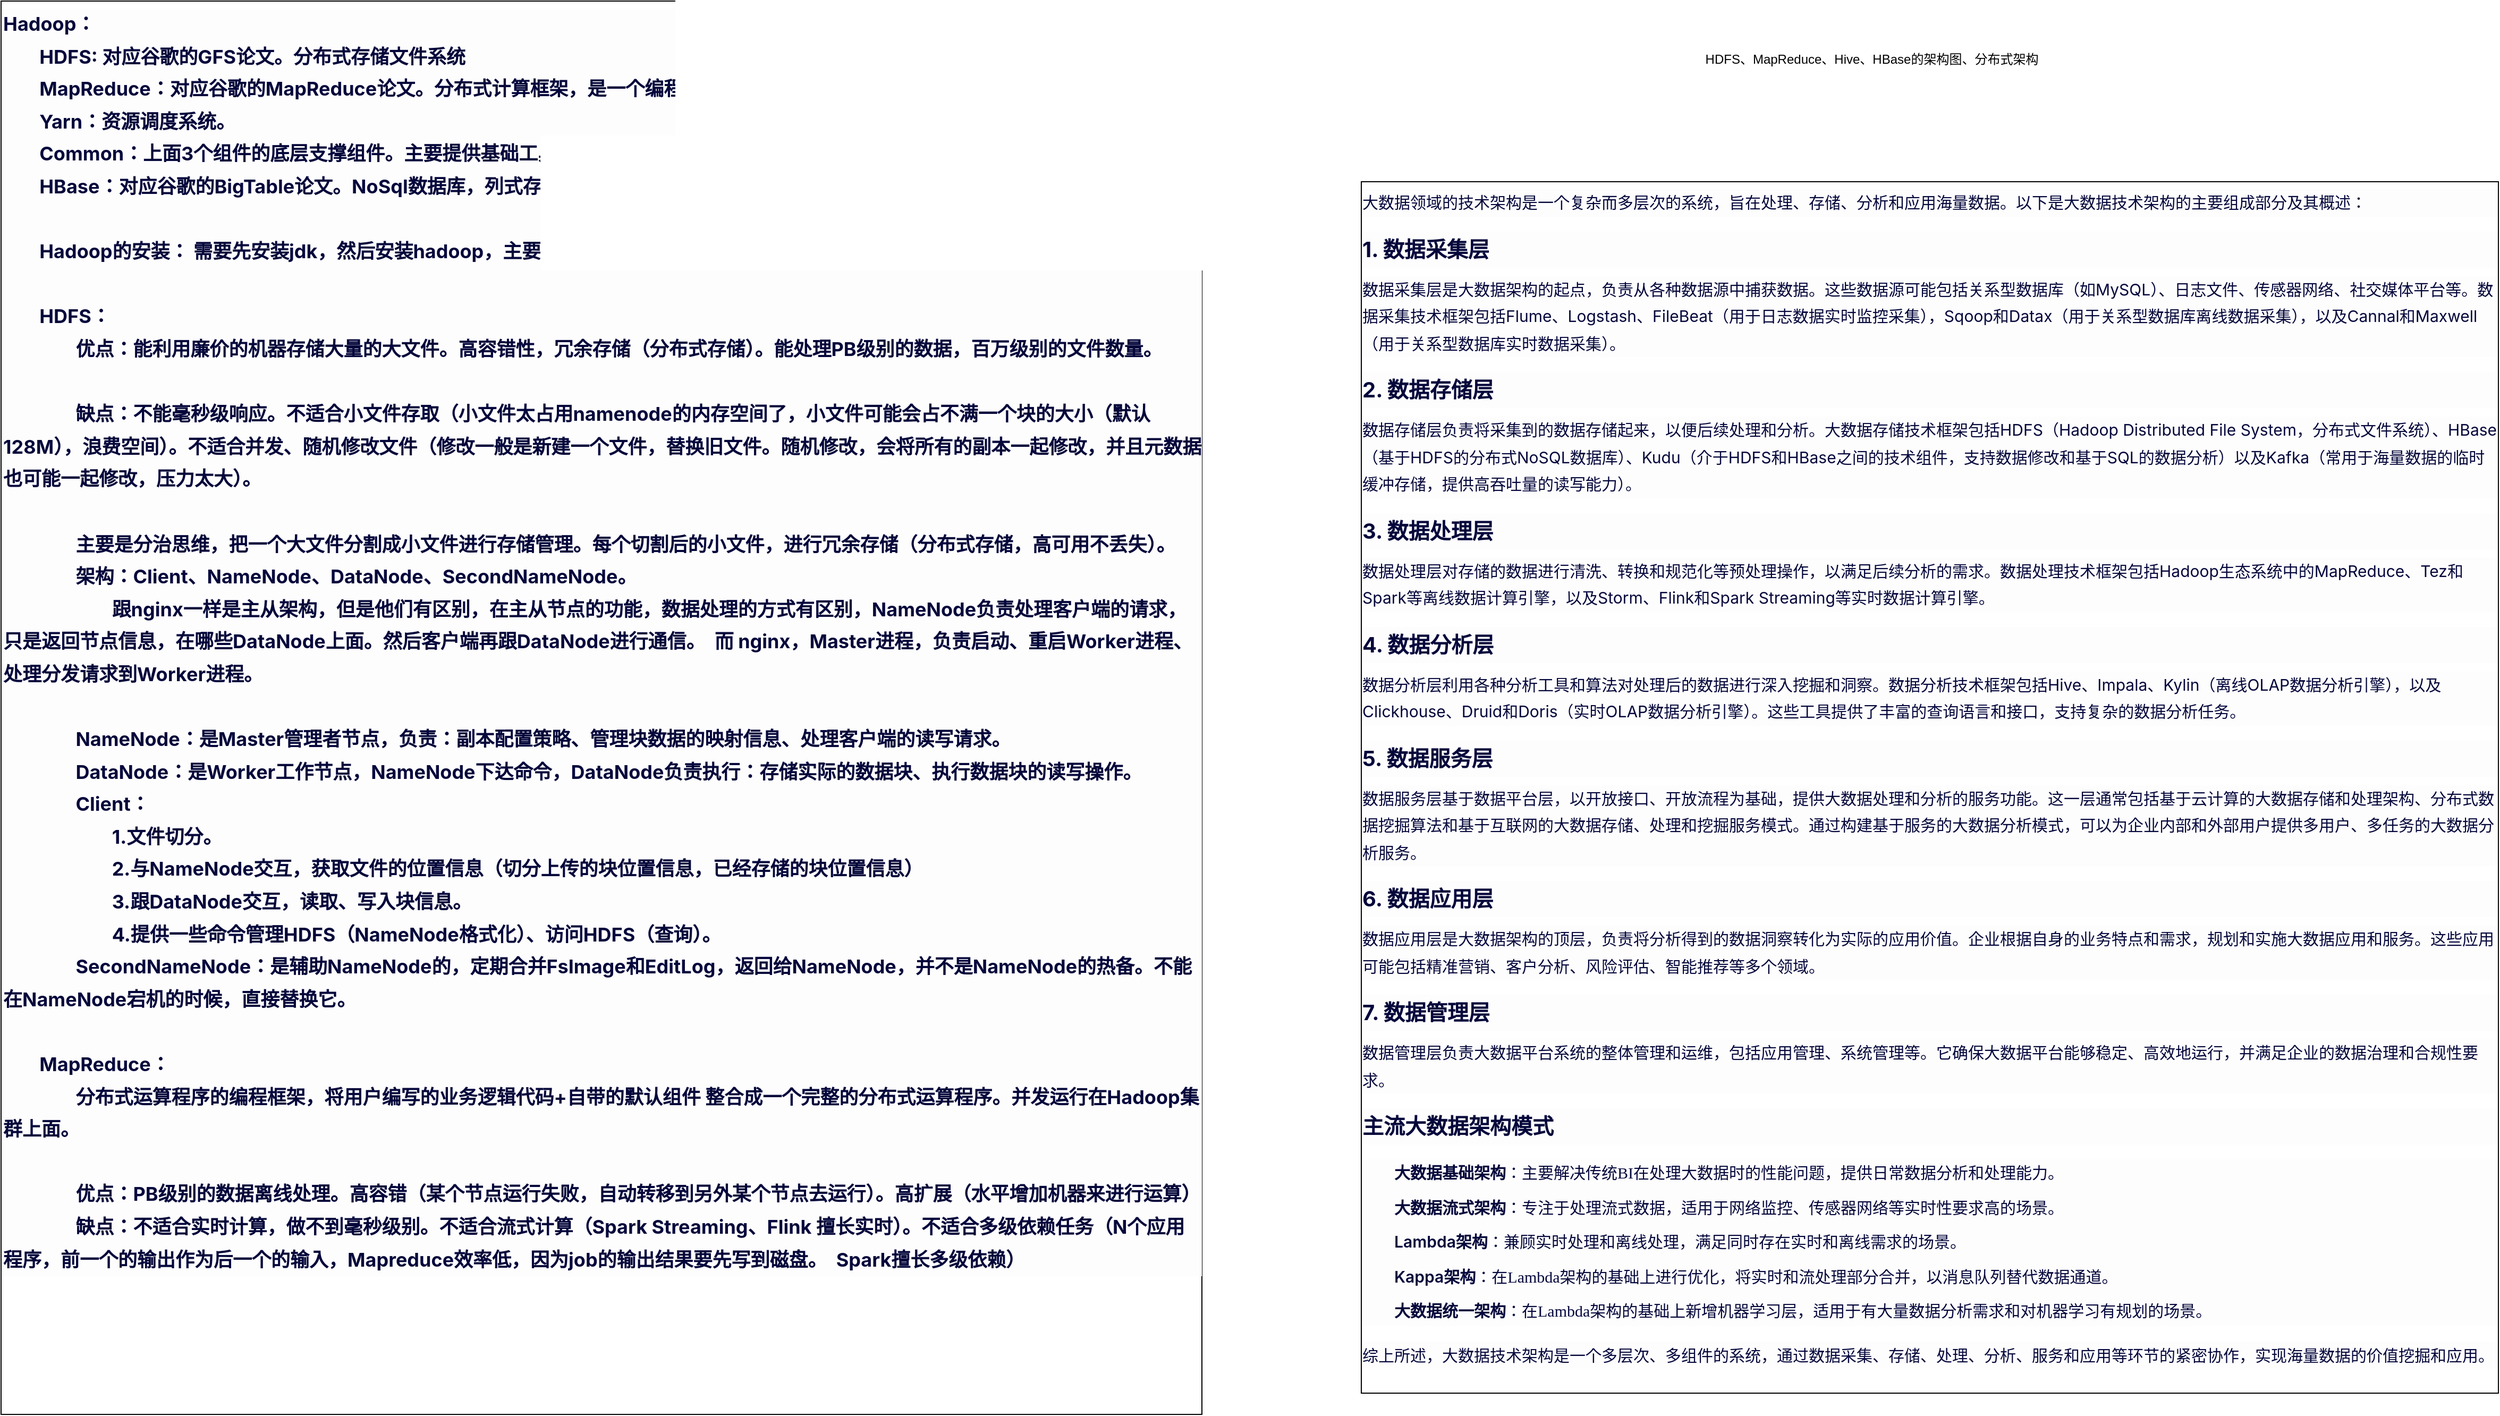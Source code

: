 <mxfile version="24.7.17">
  <diagram name="第 1 页" id="0rBMnEKZB1DXvPbBf1BA">
    <mxGraphModel dx="3703" dy="1066" grid="1" gridSize="10" guides="1" tooltips="1" connect="1" arrows="1" fold="1" page="1" pageScale="1" pageWidth="827" pageHeight="1169" math="0" shadow="0">
      <root>
        <mxCell id="0" />
        <mxCell id="1" parent="0" />
        <mxCell id="NmOkNvaQo3KXby8hcS97-1" value="HDFS、MapReduce、Hive、HBase的架构图、分布式架构" style="text;html=1;align=center;verticalAlign=middle;resizable=0;points=[];autosize=1;strokeColor=none;fillColor=none;" parent="1" vertex="1">
          <mxGeometry x="190" y="70" width="340" height="30" as="geometry" />
        </mxCell>
        <mxCell id="yQJ1g31yH6Kp3nqRSnxD-1" value="&lt;p style=&quot;box-sizing: border-box; padding: 0px; -webkit-font-smoothing: antialiased; list-style: none; margin: 0px; scrollbar-width: none; font-family: -apple-system, BlinkMacSystemFont, &amp;quot;Segoe UI&amp;quot;, Roboto, Ubuntu, &amp;quot;Helvetica Neue&amp;quot;, Helvetica, Arial, &amp;quot;PingFang SC&amp;quot;, &amp;quot;Hiragino Sans GB&amp;quot;, &amp;quot;Microsoft YaHei UI&amp;quot;, &amp;quot;Microsoft YaHei&amp;quot;, &amp;quot;Source Han Sans CN&amp;quot;, sans-serif, &amp;quot;Apple Color Emoji&amp;quot;, &amp;quot;Segoe UI Emoji&amp;quot;; font-size: 15px; line-height: 1.7; color: rgb(5, 7, 59); text-align: start; background-color: rgb(253, 253, 254);&quot; id=&quot;&quot;&gt;大数据领域的技术架构是一个复杂而多层次的系统，旨在处理、存储、分析和应用海量数据。以下是大数据技术架构的主要组成部分及其概述：&lt;/p&gt;&lt;h3 style=&quot;box-sizing: border-box; padding: 0px; -webkit-font-smoothing: antialiased; list-style: none; margin: 14px 0px 8px; scrollbar-width: none; font-family: -apple-system, BlinkMacSystemFont, &amp;quot;Segoe UI&amp;quot;, Roboto, Ubuntu, &amp;quot;Helvetica Neue&amp;quot;, Helvetica, Arial, &amp;quot;PingFang SC&amp;quot;, &amp;quot;Hiragino Sans GB&amp;quot;, &amp;quot;Microsoft YaHei UI&amp;quot;, &amp;quot;Microsoft YaHei&amp;quot;, &amp;quot;Source Han Sans CN&amp;quot;, sans-serif, &amp;quot;Apple Color Emoji&amp;quot;, &amp;quot;Segoe UI Emoji&amp;quot;; color: rgb(5, 7, 59); font-size: 20px; border: none; line-height: 1.7; text-align: start; background-color: rgb(253, 253, 254);&quot;&gt;1. 数据采集层&lt;/h3&gt;&lt;p style=&quot;box-sizing: border-box; padding: 0px; -webkit-font-smoothing: antialiased; list-style: none; margin: 0px; scrollbar-width: none; font-family: -apple-system, BlinkMacSystemFont, &amp;quot;Segoe UI&amp;quot;, Roboto, Ubuntu, &amp;quot;Helvetica Neue&amp;quot;, Helvetica, Arial, &amp;quot;PingFang SC&amp;quot;, &amp;quot;Hiragino Sans GB&amp;quot;, &amp;quot;Microsoft YaHei UI&amp;quot;, &amp;quot;Microsoft YaHei&amp;quot;, &amp;quot;Source Han Sans CN&amp;quot;, sans-serif, &amp;quot;Apple Color Emoji&amp;quot;, &amp;quot;Segoe UI Emoji&amp;quot;; font-size: 15px; line-height: 1.7; color: rgb(5, 7, 59); text-align: start; background-color: rgb(253, 253, 254);&quot; id=&quot;&quot;&gt;数据采集层是大数据架构的起点，负责从各种数据源中捕获数据。这些数据源可能包括关系型数据库（如MySQL）、日志文件、传感器网络、社交媒体平台等。数据采集技术框架包括Flume、Logstash、FileBeat（用于日志数据实时监控采集），Sqoop和Datax（用于关系型数据库离线数据采集），以及Cannal和Maxwell（用于关系型数据库实时数据采集）。&lt;/p&gt;&lt;h3 style=&quot;box-sizing: border-box; padding: 0px; -webkit-font-smoothing: antialiased; list-style: none; margin: 14px 0px 8px; scrollbar-width: none; font-family: -apple-system, BlinkMacSystemFont, &amp;quot;Segoe UI&amp;quot;, Roboto, Ubuntu, &amp;quot;Helvetica Neue&amp;quot;, Helvetica, Arial, &amp;quot;PingFang SC&amp;quot;, &amp;quot;Hiragino Sans GB&amp;quot;, &amp;quot;Microsoft YaHei UI&amp;quot;, &amp;quot;Microsoft YaHei&amp;quot;, &amp;quot;Source Han Sans CN&amp;quot;, sans-serif, &amp;quot;Apple Color Emoji&amp;quot;, &amp;quot;Segoe UI Emoji&amp;quot;; color: rgb(5, 7, 59); font-size: 20px; border: none; line-height: 1.7; text-align: start; background-color: rgb(253, 253, 254);&quot;&gt;2. 数据存储层&lt;/h3&gt;&lt;p style=&quot;box-sizing: border-box; padding: 0px; -webkit-font-smoothing: antialiased; list-style: none; margin: 0px; scrollbar-width: none; font-family: -apple-system, BlinkMacSystemFont, &amp;quot;Segoe UI&amp;quot;, Roboto, Ubuntu, &amp;quot;Helvetica Neue&amp;quot;, Helvetica, Arial, &amp;quot;PingFang SC&amp;quot;, &amp;quot;Hiragino Sans GB&amp;quot;, &amp;quot;Microsoft YaHei UI&amp;quot;, &amp;quot;Microsoft YaHei&amp;quot;, &amp;quot;Source Han Sans CN&amp;quot;, sans-serif, &amp;quot;Apple Color Emoji&amp;quot;, &amp;quot;Segoe UI Emoji&amp;quot;; font-size: 15px; line-height: 1.7; color: rgb(5, 7, 59); text-align: start; background-color: rgb(253, 253, 254);&quot; id=&quot;&quot;&gt;数据存储层负责将采集到的数据存储起来，以便后续处理和分析。大数据存储技术框架包括HDFS（Hadoop Distributed File System，分布式文件系统）、HBase（基于HDFS的分布式NoSQL数据库）、Kudu（介于HDFS和HBase之间的技术组件，支持数据修改和基于SQL的数据分析）以及Kafka（常用于海量数据的临时缓冲存储，提供高吞吐量的读写能力）。&lt;/p&gt;&lt;h3 style=&quot;box-sizing: border-box; padding: 0px; -webkit-font-smoothing: antialiased; list-style: none; margin: 14px 0px 8px; scrollbar-width: none; font-family: -apple-system, BlinkMacSystemFont, &amp;quot;Segoe UI&amp;quot;, Roboto, Ubuntu, &amp;quot;Helvetica Neue&amp;quot;, Helvetica, Arial, &amp;quot;PingFang SC&amp;quot;, &amp;quot;Hiragino Sans GB&amp;quot;, &amp;quot;Microsoft YaHei UI&amp;quot;, &amp;quot;Microsoft YaHei&amp;quot;, &amp;quot;Source Han Sans CN&amp;quot;, sans-serif, &amp;quot;Apple Color Emoji&amp;quot;, &amp;quot;Segoe UI Emoji&amp;quot;; color: rgb(5, 7, 59); font-size: 20px; border: none; line-height: 1.7; text-align: start; background-color: rgb(253, 253, 254);&quot;&gt;3. 数据处理层&lt;/h3&gt;&lt;p style=&quot;box-sizing: border-box; padding: 0px; -webkit-font-smoothing: antialiased; list-style: none; margin: 0px; scrollbar-width: none; font-family: -apple-system, BlinkMacSystemFont, &amp;quot;Segoe UI&amp;quot;, Roboto, Ubuntu, &amp;quot;Helvetica Neue&amp;quot;, Helvetica, Arial, &amp;quot;PingFang SC&amp;quot;, &amp;quot;Hiragino Sans GB&amp;quot;, &amp;quot;Microsoft YaHei UI&amp;quot;, &amp;quot;Microsoft YaHei&amp;quot;, &amp;quot;Source Han Sans CN&amp;quot;, sans-serif, &amp;quot;Apple Color Emoji&amp;quot;, &amp;quot;Segoe UI Emoji&amp;quot;; font-size: 15px; line-height: 1.7; color: rgb(5, 7, 59); text-align: start; background-color: rgb(253, 253, 254);&quot; id=&quot;&quot;&gt;数据处理层对存储的数据进行清洗、转换和规范化等预处理操作，以满足后续分析的需求。数据处理技术框架包括Hadoop生态系统中的MapReduce、Tez和Spark等离线数据计算引擎，以及Storm、Flink和Spark Streaming等实时数据计算引擎。&lt;/p&gt;&lt;h3 style=&quot;box-sizing: border-box; padding: 0px; -webkit-font-smoothing: antialiased; list-style: none; margin: 14px 0px 8px; scrollbar-width: none; font-family: -apple-system, BlinkMacSystemFont, &amp;quot;Segoe UI&amp;quot;, Roboto, Ubuntu, &amp;quot;Helvetica Neue&amp;quot;, Helvetica, Arial, &amp;quot;PingFang SC&amp;quot;, &amp;quot;Hiragino Sans GB&amp;quot;, &amp;quot;Microsoft YaHei UI&amp;quot;, &amp;quot;Microsoft YaHei&amp;quot;, &amp;quot;Source Han Sans CN&amp;quot;, sans-serif, &amp;quot;Apple Color Emoji&amp;quot;, &amp;quot;Segoe UI Emoji&amp;quot;; color: rgb(5, 7, 59); font-size: 20px; border: none; line-height: 1.7; text-align: start; background-color: rgb(253, 253, 254);&quot;&gt;4. 数据分析层&lt;/h3&gt;&lt;p style=&quot;box-sizing: border-box; padding: 0px; -webkit-font-smoothing: antialiased; list-style: none; margin: 0px; scrollbar-width: none; font-family: -apple-system, BlinkMacSystemFont, &amp;quot;Segoe UI&amp;quot;, Roboto, Ubuntu, &amp;quot;Helvetica Neue&amp;quot;, Helvetica, Arial, &amp;quot;PingFang SC&amp;quot;, &amp;quot;Hiragino Sans GB&amp;quot;, &amp;quot;Microsoft YaHei UI&amp;quot;, &amp;quot;Microsoft YaHei&amp;quot;, &amp;quot;Source Han Sans CN&amp;quot;, sans-serif, &amp;quot;Apple Color Emoji&amp;quot;, &amp;quot;Segoe UI Emoji&amp;quot;; font-size: 15px; line-height: 1.7; color: rgb(5, 7, 59); text-align: start; background-color: rgb(253, 253, 254);&quot; id=&quot;&quot;&gt;数据分析层利用各种分析工具和算法对处理后的数据进行深入挖掘和洞察。数据分析技术框架包括Hive、Impala、Kylin（离线OLAP数据分析引擎），以及Clickhouse、Druid和Doris（实时OLAP数据分析引擎）。这些工具提供了丰富的查询语言和接口，支持复杂的数据分析任务。&lt;/p&gt;&lt;h3 style=&quot;box-sizing: border-box; padding: 0px; -webkit-font-smoothing: antialiased; list-style: none; margin: 14px 0px 8px; scrollbar-width: none; font-family: -apple-system, BlinkMacSystemFont, &amp;quot;Segoe UI&amp;quot;, Roboto, Ubuntu, &amp;quot;Helvetica Neue&amp;quot;, Helvetica, Arial, &amp;quot;PingFang SC&amp;quot;, &amp;quot;Hiragino Sans GB&amp;quot;, &amp;quot;Microsoft YaHei UI&amp;quot;, &amp;quot;Microsoft YaHei&amp;quot;, &amp;quot;Source Han Sans CN&amp;quot;, sans-serif, &amp;quot;Apple Color Emoji&amp;quot;, &amp;quot;Segoe UI Emoji&amp;quot;; color: rgb(5, 7, 59); font-size: 20px; border: none; line-height: 1.7; text-align: start; background-color: rgb(253, 253, 254);&quot;&gt;5. 数据服务层&lt;/h3&gt;&lt;p style=&quot;box-sizing: border-box; padding: 0px; -webkit-font-smoothing: antialiased; list-style: none; margin: 0px; scrollbar-width: none; font-family: -apple-system, BlinkMacSystemFont, &amp;quot;Segoe UI&amp;quot;, Roboto, Ubuntu, &amp;quot;Helvetica Neue&amp;quot;, Helvetica, Arial, &amp;quot;PingFang SC&amp;quot;, &amp;quot;Hiragino Sans GB&amp;quot;, &amp;quot;Microsoft YaHei UI&amp;quot;, &amp;quot;Microsoft YaHei&amp;quot;, &amp;quot;Source Han Sans CN&amp;quot;, sans-serif, &amp;quot;Apple Color Emoji&amp;quot;, &amp;quot;Segoe UI Emoji&amp;quot;; font-size: 15px; line-height: 1.7; color: rgb(5, 7, 59); text-align: start; background-color: rgb(253, 253, 254);&quot; id=&quot;&quot;&gt;数据服务层基于数据平台层，以开放接口、开放流程为基础，提供大数据处理和分析的服务功能。这一层通常包括基于云计算的大数据存储和处理架构、分布式数据挖掘算法和基于互联网的大数据存储、处理和挖掘服务模式。通过构建基于服务的大数据分析模式，可以为企业内部和外部用户提供多用户、多任务的大数据分析服务。&lt;/p&gt;&lt;h3 style=&quot;box-sizing: border-box; padding: 0px; -webkit-font-smoothing: antialiased; list-style: none; margin: 14px 0px 8px; scrollbar-width: none; font-family: -apple-system, BlinkMacSystemFont, &amp;quot;Segoe UI&amp;quot;, Roboto, Ubuntu, &amp;quot;Helvetica Neue&amp;quot;, Helvetica, Arial, &amp;quot;PingFang SC&amp;quot;, &amp;quot;Hiragino Sans GB&amp;quot;, &amp;quot;Microsoft YaHei UI&amp;quot;, &amp;quot;Microsoft YaHei&amp;quot;, &amp;quot;Source Han Sans CN&amp;quot;, sans-serif, &amp;quot;Apple Color Emoji&amp;quot;, &amp;quot;Segoe UI Emoji&amp;quot;; color: rgb(5, 7, 59); font-size: 20px; border: none; line-height: 1.7; text-align: start; background-color: rgb(253, 253, 254);&quot;&gt;6. 数据应用层&lt;/h3&gt;&lt;p style=&quot;box-sizing: border-box; padding: 0px; -webkit-font-smoothing: antialiased; list-style: none; margin: 0px; scrollbar-width: none; font-family: -apple-system, BlinkMacSystemFont, &amp;quot;Segoe UI&amp;quot;, Roboto, Ubuntu, &amp;quot;Helvetica Neue&amp;quot;, Helvetica, Arial, &amp;quot;PingFang SC&amp;quot;, &amp;quot;Hiragino Sans GB&amp;quot;, &amp;quot;Microsoft YaHei UI&amp;quot;, &amp;quot;Microsoft YaHei&amp;quot;, &amp;quot;Source Han Sans CN&amp;quot;, sans-serif, &amp;quot;Apple Color Emoji&amp;quot;, &amp;quot;Segoe UI Emoji&amp;quot;; font-size: 15px; line-height: 1.7; color: rgb(5, 7, 59); text-align: start; background-color: rgb(253, 253, 254);&quot; id=&quot;&quot;&gt;数据应用层是大数据架构的顶层，负责将分析得到的数据洞察转化为实际的应用价值。企业根据自身的业务特点和需求，规划和实施大数据应用和服务。这些应用可能包括精准营销、客户分析、风险评估、智能推荐等多个领域。&lt;/p&gt;&lt;h3 style=&quot;box-sizing: border-box; padding: 0px; -webkit-font-smoothing: antialiased; list-style: none; margin: 14px 0px 8px; scrollbar-width: none; font-family: -apple-system, BlinkMacSystemFont, &amp;quot;Segoe UI&amp;quot;, Roboto, Ubuntu, &amp;quot;Helvetica Neue&amp;quot;, Helvetica, Arial, &amp;quot;PingFang SC&amp;quot;, &amp;quot;Hiragino Sans GB&amp;quot;, &amp;quot;Microsoft YaHei UI&amp;quot;, &amp;quot;Microsoft YaHei&amp;quot;, &amp;quot;Source Han Sans CN&amp;quot;, sans-serif, &amp;quot;Apple Color Emoji&amp;quot;, &amp;quot;Segoe UI Emoji&amp;quot;; color: rgb(5, 7, 59); font-size: 20px; border: none; line-height: 1.7; text-align: start; background-color: rgb(253, 253, 254);&quot;&gt;7. 数据管理层&lt;/h3&gt;&lt;p style=&quot;box-sizing: border-box; padding: 0px; -webkit-font-smoothing: antialiased; list-style: none; margin: 0px; scrollbar-width: none; font-family: -apple-system, BlinkMacSystemFont, &amp;quot;Segoe UI&amp;quot;, Roboto, Ubuntu, &amp;quot;Helvetica Neue&amp;quot;, Helvetica, Arial, &amp;quot;PingFang SC&amp;quot;, &amp;quot;Hiragino Sans GB&amp;quot;, &amp;quot;Microsoft YaHei UI&amp;quot;, &amp;quot;Microsoft YaHei&amp;quot;, &amp;quot;Source Han Sans CN&amp;quot;, sans-serif, &amp;quot;Apple Color Emoji&amp;quot;, &amp;quot;Segoe UI Emoji&amp;quot;; font-size: 15px; line-height: 1.7; color: rgb(5, 7, 59); text-align: start; background-color: rgb(253, 253, 254);&quot; id=&quot;&quot;&gt;数据管理层负责大数据平台系统的整体管理和运维，包括应用管理、系统管理等。它确保大数据平台能够稳定、高效地运行，并满足企业的数据治理和合规性要求。&lt;/p&gt;&lt;h3 style=&quot;box-sizing: border-box; padding: 0px; -webkit-font-smoothing: antialiased; list-style: none; margin: 14px 0px 8px; scrollbar-width: none; font-family: -apple-system, BlinkMacSystemFont, &amp;quot;Segoe UI&amp;quot;, Roboto, Ubuntu, &amp;quot;Helvetica Neue&amp;quot;, Helvetica, Arial, &amp;quot;PingFang SC&amp;quot;, &amp;quot;Hiragino Sans GB&amp;quot;, &amp;quot;Microsoft YaHei UI&amp;quot;, &amp;quot;Microsoft YaHei&amp;quot;, &amp;quot;Source Han Sans CN&amp;quot;, sans-serif, &amp;quot;Apple Color Emoji&amp;quot;, &amp;quot;Segoe UI Emoji&amp;quot;; color: rgb(5, 7, 59); font-size: 20px; border: none; line-height: 1.7; text-align: start; background-color: rgb(253, 253, 254);&quot;&gt;主流大数据架构模式&lt;/h3&gt;&lt;ul style=&quot;box-sizing: border-box; padding: 0px 0px 0px 30px; -webkit-font-smoothing: antialiased; list-style-position: outside; list-style-image: none; margin: 14px 0px 1em; scrollbar-width: none; font-family: -apple-system, BlinkMacSystemFont, &amp;quot;Segoe UI&amp;quot;, Roboto, Ubuntu, &amp;quot;Helvetica Neue&amp;quot;, Helvetica, Arial, &amp;quot;PingFang SC&amp;quot;, &amp;quot;Hiragino Sans GB&amp;quot;, &amp;quot;Microsoft YaHei UI&amp;quot;, &amp;quot;Microsoft YaHei&amp;quot;, &amp;quot;Source Han Sans CN&amp;quot;, sans-serif, &amp;quot;Apple Color Emoji&amp;quot;, &amp;quot;Segoe UI Emoji&amp;quot;; font-size: 15px; line-height: 1.7; color: rgb(5, 7, 59); text-align: start; background-color: rgb(253, 253, 254);&quot;&gt;&lt;li style=&quot;box-sizing: border-box; padding: 0px; -webkit-font-smoothing: antialiased; list-style: none; margin: 0px; scrollbar-width: none; font-family: PingFang-SC-Regular; line-height: 1.7; position: relative;&quot;&gt;&lt;span style=&quot;box-sizing: border-box; padding: 0px; -webkit-font-smoothing: antialiased; list-style: none; margin: 0px; scrollbar-width: none; font-family: -apple-system, BlinkMacSystemFont, &amp;quot;Segoe UI&amp;quot;, Roboto, Ubuntu, &amp;quot;Helvetica Neue&amp;quot;, Helvetica, Arial, &amp;quot;PingFang SC&amp;quot;, &amp;quot;Hiragino Sans GB&amp;quot;, &amp;quot;Microsoft YaHei UI&amp;quot;, &amp;quot;Microsoft YaHei&amp;quot;, &amp;quot;Source Han Sans CN&amp;quot;, sans-serif, &amp;quot;Apple Color Emoji&amp;quot;, &amp;quot;Segoe UI Emoji&amp;quot; !important; font-weight: 600;&quot;&gt;大数据基础架构&lt;/span&gt;：主要解决传统BI在处理大数据时的性能问题，提供日常数据分析和处理能力。&lt;/li&gt;&lt;li style=&quot;box-sizing: border-box; padding: 0px; -webkit-font-smoothing: antialiased; list-style: none; margin: 6px 0px 0px; scrollbar-width: none; font-family: PingFang-SC-Regular; line-height: 1.7; position: relative;&quot;&gt;&lt;span style=&quot;box-sizing: border-box; padding: 0px; -webkit-font-smoothing: antialiased; list-style: none; margin: 0px; scrollbar-width: none; font-family: -apple-system, BlinkMacSystemFont, &amp;quot;Segoe UI&amp;quot;, Roboto, Ubuntu, &amp;quot;Helvetica Neue&amp;quot;, Helvetica, Arial, &amp;quot;PingFang SC&amp;quot;, &amp;quot;Hiragino Sans GB&amp;quot;, &amp;quot;Microsoft YaHei UI&amp;quot;, &amp;quot;Microsoft YaHei&amp;quot;, &amp;quot;Source Han Sans CN&amp;quot;, sans-serif, &amp;quot;Apple Color Emoji&amp;quot;, &amp;quot;Segoe UI Emoji&amp;quot; !important; font-weight: 600;&quot;&gt;大数据流式架构&lt;/span&gt;：专注于处理流式数据，适用于网络监控、传感器网络等实时性要求高的场景。&lt;/li&gt;&lt;li style=&quot;box-sizing: border-box; padding: 0px; -webkit-font-smoothing: antialiased; list-style: none; margin: 6px 0px 0px; scrollbar-width: none; font-family: PingFang-SC-Regular; line-height: 1.7; position: relative;&quot;&gt;&lt;span style=&quot;box-sizing: border-box; padding: 0px; -webkit-font-smoothing: antialiased; list-style: none; margin: 0px; scrollbar-width: none; font-family: -apple-system, BlinkMacSystemFont, &amp;quot;Segoe UI&amp;quot;, Roboto, Ubuntu, &amp;quot;Helvetica Neue&amp;quot;, Helvetica, Arial, &amp;quot;PingFang SC&amp;quot;, &amp;quot;Hiragino Sans GB&amp;quot;, &amp;quot;Microsoft YaHei UI&amp;quot;, &amp;quot;Microsoft YaHei&amp;quot;, &amp;quot;Source Han Sans CN&amp;quot;, sans-serif, &amp;quot;Apple Color Emoji&amp;quot;, &amp;quot;Segoe UI Emoji&amp;quot; !important; font-weight: 600;&quot;&gt;Lambda架构&lt;/span&gt;：兼顾实时处理和离线处理，满足同时存在实时和离线需求的场景。&lt;/li&gt;&lt;li style=&quot;box-sizing: border-box; padding: 0px; -webkit-font-smoothing: antialiased; list-style: none; margin: 6px 0px 0px; scrollbar-width: none; font-family: PingFang-SC-Regular; line-height: 1.7; position: relative;&quot;&gt;&lt;span style=&quot;box-sizing: border-box; padding: 0px; -webkit-font-smoothing: antialiased; list-style: none; margin: 0px; scrollbar-width: none; font-family: -apple-system, BlinkMacSystemFont, &amp;quot;Segoe UI&amp;quot;, Roboto, Ubuntu, &amp;quot;Helvetica Neue&amp;quot;, Helvetica, Arial, &amp;quot;PingFang SC&amp;quot;, &amp;quot;Hiragino Sans GB&amp;quot;, &amp;quot;Microsoft YaHei UI&amp;quot;, &amp;quot;Microsoft YaHei&amp;quot;, &amp;quot;Source Han Sans CN&amp;quot;, sans-serif, &amp;quot;Apple Color Emoji&amp;quot;, &amp;quot;Segoe UI Emoji&amp;quot; !important; font-weight: 600;&quot;&gt;Kappa架构&lt;/span&gt;：在Lambda架构的基础上进行优化，将实时和流处理部分合并，以消息队列替代数据通道。&lt;/li&gt;&lt;li style=&quot;box-sizing: border-box; padding: 0px; -webkit-font-smoothing: antialiased; list-style: none; margin: 6px 0px 0px; scrollbar-width: none; font-family: PingFang-SC-Regular; line-height: 1.7; position: relative;&quot;&gt;&lt;span style=&quot;box-sizing: border-box; padding: 0px; -webkit-font-smoothing: antialiased; list-style: none; margin: 0px; scrollbar-width: none; font-family: -apple-system, BlinkMacSystemFont, &amp;quot;Segoe UI&amp;quot;, Roboto, Ubuntu, &amp;quot;Helvetica Neue&amp;quot;, Helvetica, Arial, &amp;quot;PingFang SC&amp;quot;, &amp;quot;Hiragino Sans GB&amp;quot;, &amp;quot;Microsoft YaHei UI&amp;quot;, &amp;quot;Microsoft YaHei&amp;quot;, &amp;quot;Source Han Sans CN&amp;quot;, sans-serif, &amp;quot;Apple Color Emoji&amp;quot;, &amp;quot;Segoe UI Emoji&amp;quot; !important; font-weight: 600;&quot;&gt;大数据统一架构&lt;/span&gt;：在Lambda架构的基础上新增机器学习层，适用于有大量数据分析需求和对机器学习有规划的场景。&lt;/li&gt;&lt;/ul&gt;&lt;p style=&quot;box-sizing: border-box; padding: 0px; -webkit-font-smoothing: antialiased; list-style: none; margin: 14px 0px 0px; scrollbar-width: none; font-family: -apple-system, BlinkMacSystemFont, &amp;quot;Segoe UI&amp;quot;, Roboto, Ubuntu, &amp;quot;Helvetica Neue&amp;quot;, Helvetica, Arial, &amp;quot;PingFang SC&amp;quot;, &amp;quot;Hiragino Sans GB&amp;quot;, &amp;quot;Microsoft YaHei UI&amp;quot;, &amp;quot;Microsoft YaHei&amp;quot;, &amp;quot;Source Han Sans CN&amp;quot;, sans-serif, &amp;quot;Apple Color Emoji&amp;quot;, &amp;quot;Segoe UI Emoji&amp;quot;; font-size: 15px; line-height: 1.7; color: rgb(5, 7, 59); text-align: start; background-color: rgb(253, 253, 254);&quot; id=&quot;&quot;&gt;综上所述，大数据技术架构是一个多层次、多组件的系统，通过数据采集、存储、处理、分析、服务和应用等环节的紧密协作，实现海量数据的价值挖掘和应用。&lt;/p&gt;" style="rounded=0;whiteSpace=wrap;html=1;verticalAlign=top;" parent="1" vertex="1">
          <mxGeometry x="-120" y="200" width="1070" height="1140" as="geometry" />
        </mxCell>
        <mxCell id="T6KM5moOXORHlqcl0B6T-1" value="&lt;p style=&quot;box-sizing: border-box; padding: 0px; -webkit-font-smoothing: antialiased; list-style: none; margin: 0px; scrollbar-width: none; font-family: -apple-system, BlinkMacSystemFont, &amp;quot;Segoe UI&amp;quot;, Roboto, Ubuntu, &amp;quot;Helvetica Neue&amp;quot;, Helvetica, Arial, &amp;quot;PingFang SC&amp;quot;, &amp;quot;Hiragino Sans GB&amp;quot;, &amp;quot;Microsoft YaHei UI&amp;quot;, &amp;quot;Microsoft YaHei&amp;quot;, &amp;quot;Source Han Sans CN&amp;quot;, sans-serif, &amp;quot;Apple Color Emoji&amp;quot;, &amp;quot;Segoe UI Emoji&amp;quot;; font-size: 18px; line-height: 1.7; color: rgb(5, 7, 59); background-color: rgb(253, 253, 254);&quot; id=&quot;&quot;&gt;Hadoop：&lt;/p&gt;&lt;p style=&quot;box-sizing: border-box; padding: 0px; -webkit-font-smoothing: antialiased; list-style: none; margin: 0px; scrollbar-width: none; font-family: -apple-system, BlinkMacSystemFont, &amp;quot;Segoe UI&amp;quot;, Roboto, Ubuntu, &amp;quot;Helvetica Neue&amp;quot;, Helvetica, Arial, &amp;quot;PingFang SC&amp;quot;, &amp;quot;Hiragino Sans GB&amp;quot;, &amp;quot;Microsoft YaHei UI&amp;quot;, &amp;quot;Microsoft YaHei&amp;quot;, &amp;quot;Source Han Sans CN&amp;quot;, sans-serif, &amp;quot;Apple Color Emoji&amp;quot;, &amp;quot;Segoe UI Emoji&amp;quot;; font-size: 18px; line-height: 1.7; color: rgb(5, 7, 59); background-color: rgb(253, 253, 254);&quot; id=&quot;&quot;&gt;&lt;span style=&quot;white-space: pre;&quot;&gt;&#x9;&lt;/span&gt;HDFS: 对应谷歌的GFS论文。分布式存储文件系统&lt;br&gt;&lt;/p&gt;&lt;p style=&quot;box-sizing: border-box; padding: 0px; -webkit-font-smoothing: antialiased; list-style: none; margin: 0px; scrollbar-width: none; font-family: -apple-system, BlinkMacSystemFont, &amp;quot;Segoe UI&amp;quot;, Roboto, Ubuntu, &amp;quot;Helvetica Neue&amp;quot;, Helvetica, Arial, &amp;quot;PingFang SC&amp;quot;, &amp;quot;Hiragino Sans GB&amp;quot;, &amp;quot;Microsoft YaHei UI&amp;quot;, &amp;quot;Microsoft YaHei&amp;quot;, &amp;quot;Source Han Sans CN&amp;quot;, sans-serif, &amp;quot;Apple Color Emoji&amp;quot;, &amp;quot;Segoe UI Emoji&amp;quot;; font-size: 18px; line-height: 1.7; color: rgb(5, 7, 59); background-color: rgb(253, 253, 254);&quot; id=&quot;&quot;&gt;&lt;span style=&quot;white-space: pre;&quot;&gt;&#x9;&lt;/span&gt;MapReduce：对应谷歌的MapReduce论文。分布式计算框架，是一个编程模型。&lt;br&gt;&lt;/p&gt;&lt;p style=&quot;box-sizing: border-box; padding: 0px; -webkit-font-smoothing: antialiased; list-style: none; margin: 0px; scrollbar-width: none; font-family: -apple-system, BlinkMacSystemFont, &amp;quot;Segoe UI&amp;quot;, Roboto, Ubuntu, &amp;quot;Helvetica Neue&amp;quot;, Helvetica, Arial, &amp;quot;PingFang SC&amp;quot;, &amp;quot;Hiragino Sans GB&amp;quot;, &amp;quot;Microsoft YaHei UI&amp;quot;, &amp;quot;Microsoft YaHei&amp;quot;, &amp;quot;Source Han Sans CN&amp;quot;, sans-serif, &amp;quot;Apple Color Emoji&amp;quot;, &amp;quot;Segoe UI Emoji&amp;quot;; font-size: 18px; line-height: 1.7; color: rgb(5, 7, 59); background-color: rgb(253, 253, 254);&quot; id=&quot;&quot;&gt;&lt;span style=&quot;white-space: pre;&quot;&gt;&#x9;&lt;/span&gt;Yarn：资源调度系统。&lt;br&gt;&lt;/p&gt;&lt;p style=&quot;box-sizing: border-box; padding: 0px; -webkit-font-smoothing: antialiased; list-style: none; margin: 0px; scrollbar-width: none; font-family: -apple-system, BlinkMacSystemFont, &amp;quot;Segoe UI&amp;quot;, Roboto, Ubuntu, &amp;quot;Helvetica Neue&amp;quot;, Helvetica, Arial, &amp;quot;PingFang SC&amp;quot;, &amp;quot;Hiragino Sans GB&amp;quot;, &amp;quot;Microsoft YaHei UI&amp;quot;, &amp;quot;Microsoft YaHei&amp;quot;, &amp;quot;Source Han Sans CN&amp;quot;, sans-serif, &amp;quot;Apple Color Emoji&amp;quot;, &amp;quot;Segoe UI Emoji&amp;quot;; font-size: 18px; line-height: 1.7; color: rgb(5, 7, 59); background-color: rgb(253, 253, 254);&quot; id=&quot;&quot;&gt;&lt;span style=&quot;white-space: pre;&quot;&gt;&#x9;&lt;/span&gt;Common：上面3个组件的底层支撑组件。主要提供基础工具包和RPC框架等。&lt;br&gt;&lt;/p&gt;&lt;p style=&quot;box-sizing: border-box; padding: 0px; -webkit-font-smoothing: antialiased; list-style: none; margin: 0px; scrollbar-width: none; font-family: -apple-system, BlinkMacSystemFont, &amp;quot;Segoe UI&amp;quot;, Roboto, Ubuntu, &amp;quot;Helvetica Neue&amp;quot;, Helvetica, Arial, &amp;quot;PingFang SC&amp;quot;, &amp;quot;Hiragino Sans GB&amp;quot;, &amp;quot;Microsoft YaHei UI&amp;quot;, &amp;quot;Microsoft YaHei&amp;quot;, &amp;quot;Source Han Sans CN&amp;quot;, sans-serif, &amp;quot;Apple Color Emoji&amp;quot;, &amp;quot;Segoe UI Emoji&amp;quot;; font-size: 18px; line-height: 1.7; color: rgb(5, 7, 59); background-color: rgb(253, 253, 254);&quot; id=&quot;&quot;&gt;&lt;span style=&quot;white-space: pre;&quot;&gt;&#x9;&lt;/span&gt;HBase：对应谷歌的BigTable论文。NoSql数据库，列式存储。处理PB级别的数据，支持实时查询和大数据分析场景。&lt;br&gt;&lt;/p&gt;&lt;p style=&quot;box-sizing: border-box; padding: 0px; -webkit-font-smoothing: antialiased; list-style: none; margin: 0px; scrollbar-width: none; font-family: -apple-system, BlinkMacSystemFont, &amp;quot;Segoe UI&amp;quot;, Roboto, Ubuntu, &amp;quot;Helvetica Neue&amp;quot;, Helvetica, Arial, &amp;quot;PingFang SC&amp;quot;, &amp;quot;Hiragino Sans GB&amp;quot;, &amp;quot;Microsoft YaHei UI&amp;quot;, &amp;quot;Microsoft YaHei&amp;quot;, &amp;quot;Source Han Sans CN&amp;quot;, sans-serif, &amp;quot;Apple Color Emoji&amp;quot;, &amp;quot;Segoe UI Emoji&amp;quot;; font-size: 18px; line-height: 1.7; color: rgb(5, 7, 59); background-color: rgb(253, 253, 254);&quot; id=&quot;&quot;&gt;&lt;br&gt;&lt;/p&gt;&lt;p style=&quot;box-sizing: border-box; padding: 0px; -webkit-font-smoothing: antialiased; list-style: none; margin: 0px; scrollbar-width: none; font-family: -apple-system, BlinkMacSystemFont, &amp;quot;Segoe UI&amp;quot;, Roboto, Ubuntu, &amp;quot;Helvetica Neue&amp;quot;, Helvetica, Arial, &amp;quot;PingFang SC&amp;quot;, &amp;quot;Hiragino Sans GB&amp;quot;, &amp;quot;Microsoft YaHei UI&amp;quot;, &amp;quot;Microsoft YaHei&amp;quot;, &amp;quot;Source Han Sans CN&amp;quot;, sans-serif, &amp;quot;Apple Color Emoji&amp;quot;, &amp;quot;Segoe UI Emoji&amp;quot;; font-size: 18px; line-height: 1.7; color: rgb(5, 7, 59); background-color: rgb(253, 253, 254);&quot; id=&quot;&quot;&gt;&lt;span style=&quot;white-space: pre;&quot;&gt;&#x9;&lt;/span&gt;Hadoop的安装： 需要先安装jdk，然后安装hadoop，主要是集群之间的免密登录。先装一个机器，然后scp过去。修改对应的配置。&lt;br&gt;&lt;/p&gt;&lt;p style=&quot;box-sizing: border-box; padding: 0px; -webkit-font-smoothing: antialiased; list-style: none; margin: 0px; scrollbar-width: none; font-family: -apple-system, BlinkMacSystemFont, &amp;quot;Segoe UI&amp;quot;, Roboto, Ubuntu, &amp;quot;Helvetica Neue&amp;quot;, Helvetica, Arial, &amp;quot;PingFang SC&amp;quot;, &amp;quot;Hiragino Sans GB&amp;quot;, &amp;quot;Microsoft YaHei UI&amp;quot;, &amp;quot;Microsoft YaHei&amp;quot;, &amp;quot;Source Han Sans CN&amp;quot;, sans-serif, &amp;quot;Apple Color Emoji&amp;quot;, &amp;quot;Segoe UI Emoji&amp;quot;; font-size: 18px; line-height: 1.7; color: rgb(5, 7, 59); background-color: rgb(253, 253, 254);&quot; id=&quot;&quot;&gt;&lt;span style=&quot;white-space: pre;&quot;&gt;&#x9;&lt;/span&gt;&lt;br&gt;&lt;/p&gt;&lt;p style=&quot;box-sizing: border-box; padding: 0px; -webkit-font-smoothing: antialiased; list-style: none; margin: 0px; scrollbar-width: none; font-family: -apple-system, BlinkMacSystemFont, &amp;quot;Segoe UI&amp;quot;, Roboto, Ubuntu, &amp;quot;Helvetica Neue&amp;quot;, Helvetica, Arial, &amp;quot;PingFang SC&amp;quot;, &amp;quot;Hiragino Sans GB&amp;quot;, &amp;quot;Microsoft YaHei UI&amp;quot;, &amp;quot;Microsoft YaHei&amp;quot;, &amp;quot;Source Han Sans CN&amp;quot;, sans-serif, &amp;quot;Apple Color Emoji&amp;quot;, &amp;quot;Segoe UI Emoji&amp;quot;; font-size: 18px; line-height: 1.7; color: rgb(5, 7, 59); background-color: rgb(253, 253, 254);&quot; id=&quot;&quot;&gt;&lt;span style=&quot;white-space: pre;&quot;&gt;&#x9;&lt;/span&gt;HDFS：&lt;br&gt;&lt;/p&gt;&lt;p style=&quot;box-sizing: border-box; padding: 0px; -webkit-font-smoothing: antialiased; list-style: none; margin: 0px; scrollbar-width: none; font-family: -apple-system, BlinkMacSystemFont, &amp;quot;Segoe UI&amp;quot;, Roboto, Ubuntu, &amp;quot;Helvetica Neue&amp;quot;, Helvetica, Arial, &amp;quot;PingFang SC&amp;quot;, &amp;quot;Hiragino Sans GB&amp;quot;, &amp;quot;Microsoft YaHei UI&amp;quot;, &amp;quot;Microsoft YaHei&amp;quot;, &amp;quot;Source Han Sans CN&amp;quot;, sans-serif, &amp;quot;Apple Color Emoji&amp;quot;, &amp;quot;Segoe UI Emoji&amp;quot;; font-size: 18px; line-height: 1.7; color: rgb(5, 7, 59); background-color: rgb(253, 253, 254);&quot; id=&quot;&quot;&gt;&lt;span style=&quot;white-space: pre;&quot;&gt;&#x9;&lt;/span&gt;&lt;span style=&quot;white-space: pre;&quot;&gt;&#x9;&lt;/span&gt;优点：能利用廉价的机器存储大量的大文件。高容错性，冗余存储（分布式存储）。能处理PB级别的数据，百万级别的文件数量。&lt;br&gt;&lt;/p&gt;&lt;p style=&quot;box-sizing: border-box; padding: 0px; -webkit-font-smoothing: antialiased; list-style: none; margin: 0px; scrollbar-width: none; font-family: -apple-system, BlinkMacSystemFont, &amp;quot;Segoe UI&amp;quot;, Roboto, Ubuntu, &amp;quot;Helvetica Neue&amp;quot;, Helvetica, Arial, &amp;quot;PingFang SC&amp;quot;, &amp;quot;Hiragino Sans GB&amp;quot;, &amp;quot;Microsoft YaHei UI&amp;quot;, &amp;quot;Microsoft YaHei&amp;quot;, &amp;quot;Source Han Sans CN&amp;quot;, sans-serif, &amp;quot;Apple Color Emoji&amp;quot;, &amp;quot;Segoe UI Emoji&amp;quot;; font-size: 18px; line-height: 1.7; color: rgb(5, 7, 59); background-color: rgb(253, 253, 254);&quot; id=&quot;&quot;&gt;&lt;span style=&quot;white-space: pre;&quot;&gt;&#x9;&lt;/span&gt;&lt;span style=&quot;white-space: pre;&quot;&gt;&#x9;&lt;/span&gt;&lt;br&gt;&lt;/p&gt;&lt;p style=&quot;box-sizing: border-box; padding: 0px; -webkit-font-smoothing: antialiased; list-style: none; margin: 0px; scrollbar-width: none; font-family: -apple-system, BlinkMacSystemFont, &amp;quot;Segoe UI&amp;quot;, Roboto, Ubuntu, &amp;quot;Helvetica Neue&amp;quot;, Helvetica, Arial, &amp;quot;PingFang SC&amp;quot;, &amp;quot;Hiragino Sans GB&amp;quot;, &amp;quot;Microsoft YaHei UI&amp;quot;, &amp;quot;Microsoft YaHei&amp;quot;, &amp;quot;Source Han Sans CN&amp;quot;, sans-serif, &amp;quot;Apple Color Emoji&amp;quot;, &amp;quot;Segoe UI Emoji&amp;quot;; font-size: 18px; line-height: 1.7; color: rgb(5, 7, 59); background-color: rgb(253, 253, 254);&quot; id=&quot;&quot;&gt;&lt;span style=&quot;white-space: pre;&quot;&gt;&#x9;&lt;/span&gt;&lt;span style=&quot;white-space: pre;&quot;&gt;&#x9;&lt;/span&gt;缺点：不能毫秒级响应。不适合小文件存取（小文件太占用namenode的内存空间了，小文件可能会占不满一个块的大小（默认128M），浪费空间）。不适合并发、随机修改文件（修改一般是新建一个文件，替换旧文件。随机修改，会将所有的副本一起修改，并且元数据也可能一起修改，压力太大）。&lt;br&gt;&lt;/p&gt;&lt;p style=&quot;box-sizing: border-box; padding: 0px; -webkit-font-smoothing: antialiased; list-style: none; margin: 0px; scrollbar-width: none; font-family: -apple-system, BlinkMacSystemFont, &amp;quot;Segoe UI&amp;quot;, Roboto, Ubuntu, &amp;quot;Helvetica Neue&amp;quot;, Helvetica, Arial, &amp;quot;PingFang SC&amp;quot;, &amp;quot;Hiragino Sans GB&amp;quot;, &amp;quot;Microsoft YaHei UI&amp;quot;, &amp;quot;Microsoft YaHei&amp;quot;, &amp;quot;Source Han Sans CN&amp;quot;, sans-serif, &amp;quot;Apple Color Emoji&amp;quot;, &amp;quot;Segoe UI Emoji&amp;quot;; font-size: 18px; line-height: 1.7; color: rgb(5, 7, 59); background-color: rgb(253, 253, 254);&quot; id=&quot;&quot;&gt;&lt;br&gt;&lt;/p&gt;&lt;p style=&quot;box-sizing: border-box; padding: 0px; -webkit-font-smoothing: antialiased; list-style: none; margin: 0px; scrollbar-width: none; font-family: -apple-system, BlinkMacSystemFont, &amp;quot;Segoe UI&amp;quot;, Roboto, Ubuntu, &amp;quot;Helvetica Neue&amp;quot;, Helvetica, Arial, &amp;quot;PingFang SC&amp;quot;, &amp;quot;Hiragino Sans GB&amp;quot;, &amp;quot;Microsoft YaHei UI&amp;quot;, &amp;quot;Microsoft YaHei&amp;quot;, &amp;quot;Source Han Sans CN&amp;quot;, sans-serif, &amp;quot;Apple Color Emoji&amp;quot;, &amp;quot;Segoe UI Emoji&amp;quot;; font-size: 18px; line-height: 1.7; color: rgb(5, 7, 59); background-color: rgb(253, 253, 254);&quot; id=&quot;&quot;&gt;&lt;span style=&quot;white-space: pre;&quot;&gt;&#x9;&lt;/span&gt;&lt;span style=&quot;white-space: pre;&quot;&gt;&#x9;&lt;/span&gt;主要是分治思维，把一个大文件分割成小文件进行存储管理。每个切割后的小文件，进行冗余存储（分布式存储，高可用不丢失）。&lt;br&gt;&lt;/p&gt;&lt;p style=&quot;box-sizing: border-box; padding: 0px; -webkit-font-smoothing: antialiased; list-style: none; margin: 0px; scrollbar-width: none; font-family: -apple-system, BlinkMacSystemFont, &amp;quot;Segoe UI&amp;quot;, Roboto, Ubuntu, &amp;quot;Helvetica Neue&amp;quot;, Helvetica, Arial, &amp;quot;PingFang SC&amp;quot;, &amp;quot;Hiragino Sans GB&amp;quot;, &amp;quot;Microsoft YaHei UI&amp;quot;, &amp;quot;Microsoft YaHei&amp;quot;, &amp;quot;Source Han Sans CN&amp;quot;, sans-serif, &amp;quot;Apple Color Emoji&amp;quot;, &amp;quot;Segoe UI Emoji&amp;quot;; font-size: 18px; line-height: 1.7; color: rgb(5, 7, 59); background-color: rgb(253, 253, 254);&quot; id=&quot;&quot;&gt;&lt;span style=&quot;white-space: pre;&quot;&gt;&#x9;&lt;/span&gt;&lt;span style=&quot;white-space: pre;&quot;&gt;&#x9;&lt;/span&gt;架构：Client、NameNode、DataNode、SecondNameNode。&lt;/p&gt;&lt;p style=&quot;box-sizing: border-box; padding: 0px; -webkit-font-smoothing: antialiased; list-style: none; margin: 0px; scrollbar-width: none; font-family: -apple-system, BlinkMacSystemFont, &amp;quot;Segoe UI&amp;quot;, Roboto, Ubuntu, &amp;quot;Helvetica Neue&amp;quot;, Helvetica, Arial, &amp;quot;PingFang SC&amp;quot;, &amp;quot;Hiragino Sans GB&amp;quot;, &amp;quot;Microsoft YaHei UI&amp;quot;, &amp;quot;Microsoft YaHei&amp;quot;, &amp;quot;Source Han Sans CN&amp;quot;, sans-serif, &amp;quot;Apple Color Emoji&amp;quot;, &amp;quot;Segoe UI Emoji&amp;quot;; font-size: 18px; line-height: 1.7; color: rgb(5, 7, 59); background-color: rgb(253, 253, 254);&quot; id=&quot;&quot;&gt;&lt;span style=&quot;white-space: pre;&quot;&gt;&#x9;&lt;/span&gt;&lt;span style=&quot;white-space: pre;&quot;&gt;&#x9;&lt;/span&gt;&lt;span style=&quot;white-space: pre;&quot;&gt;&#x9;&lt;/span&gt;跟nginx一样是主从架构，但是他们有区别，在主从节点的功能，数据处理的方式有区别，NameNode负责处理客户端的请求，只是返回节点信息，在哪些DataNode上面。然后客户端再跟DataNode进行通信。&amp;nbsp; 而 nginx，Master进程，负责启动、重启Worker进程、处理分发请求到Worker进程。&lt;br&gt;&lt;/p&gt;&lt;p style=&quot;box-sizing: border-box; padding: 0px; -webkit-font-smoothing: antialiased; list-style: none; margin: 0px; scrollbar-width: none; font-family: -apple-system, BlinkMacSystemFont, &amp;quot;Segoe UI&amp;quot;, Roboto, Ubuntu, &amp;quot;Helvetica Neue&amp;quot;, Helvetica, Arial, &amp;quot;PingFang SC&amp;quot;, &amp;quot;Hiragino Sans GB&amp;quot;, &amp;quot;Microsoft YaHei UI&amp;quot;, &amp;quot;Microsoft YaHei&amp;quot;, &amp;quot;Source Han Sans CN&amp;quot;, sans-serif, &amp;quot;Apple Color Emoji&amp;quot;, &amp;quot;Segoe UI Emoji&amp;quot;; font-size: 18px; line-height: 1.7; color: rgb(5, 7, 59); background-color: rgb(253, 253, 254);&quot; id=&quot;&quot;&gt;&lt;span style=&quot;white-space: pre;&quot;&gt;&#x9;&lt;/span&gt;&lt;span style=&quot;white-space: pre;&quot;&gt;&#x9;&lt;/span&gt;&lt;br&gt;&lt;/p&gt;&lt;p style=&quot;box-sizing: border-box; padding: 0px; -webkit-font-smoothing: antialiased; list-style: none; margin: 0px; scrollbar-width: none; font-family: -apple-system, BlinkMacSystemFont, &amp;quot;Segoe UI&amp;quot;, Roboto, Ubuntu, &amp;quot;Helvetica Neue&amp;quot;, Helvetica, Arial, &amp;quot;PingFang SC&amp;quot;, &amp;quot;Hiragino Sans GB&amp;quot;, &amp;quot;Microsoft YaHei UI&amp;quot;, &amp;quot;Microsoft YaHei&amp;quot;, &amp;quot;Source Han Sans CN&amp;quot;, sans-serif, &amp;quot;Apple Color Emoji&amp;quot;, &amp;quot;Segoe UI Emoji&amp;quot;; font-size: 18px; line-height: 1.7; color: rgb(5, 7, 59); background-color: rgb(253, 253, 254);&quot; id=&quot;&quot;&gt;&lt;span style=&quot;white-space: pre;&quot;&gt;&#x9;&lt;/span&gt;&lt;span style=&quot;white-space: pre;&quot;&gt;&#x9;&lt;/span&gt;NameNode：是Master管理者节点，负责：副本配置策略、管理块数据的映射信息、处理客户端的读写请求。&lt;/p&gt;&lt;p style=&quot;box-sizing: border-box; padding: 0px; -webkit-font-smoothing: antialiased; list-style: none; margin: 0px; scrollbar-width: none; font-family: -apple-system, BlinkMacSystemFont, &amp;quot;Segoe UI&amp;quot;, Roboto, Ubuntu, &amp;quot;Helvetica Neue&amp;quot;, Helvetica, Arial, &amp;quot;PingFang SC&amp;quot;, &amp;quot;Hiragino Sans GB&amp;quot;, &amp;quot;Microsoft YaHei UI&amp;quot;, &amp;quot;Microsoft YaHei&amp;quot;, &amp;quot;Source Han Sans CN&amp;quot;, sans-serif, &amp;quot;Apple Color Emoji&amp;quot;, &amp;quot;Segoe UI Emoji&amp;quot;; font-size: 18px; line-height: 1.7; color: rgb(5, 7, 59); background-color: rgb(253, 253, 254);&quot; id=&quot;&quot;&gt;&lt;span style=&quot;white-space: pre;&quot;&gt;&#x9;&lt;/span&gt;&lt;span style=&quot;white-space: pre;&quot;&gt;&#x9;&lt;/span&gt;DataNode：是Worker工作节点，NameNode下达命令，DataNode负责执行：存储实际的数据块、执行数据块的读写操作。&lt;br&gt;&lt;/p&gt;&lt;p style=&quot;box-sizing: border-box; padding: 0px; -webkit-font-smoothing: antialiased; list-style: none; margin: 0px; scrollbar-width: none; font-family: -apple-system, BlinkMacSystemFont, &amp;quot;Segoe UI&amp;quot;, Roboto, Ubuntu, &amp;quot;Helvetica Neue&amp;quot;, Helvetica, Arial, &amp;quot;PingFang SC&amp;quot;, &amp;quot;Hiragino Sans GB&amp;quot;, &amp;quot;Microsoft YaHei UI&amp;quot;, &amp;quot;Microsoft YaHei&amp;quot;, &amp;quot;Source Han Sans CN&amp;quot;, sans-serif, &amp;quot;Apple Color Emoji&amp;quot;, &amp;quot;Segoe UI Emoji&amp;quot;; font-size: 18px; line-height: 1.7; color: rgb(5, 7, 59); background-color: rgb(253, 253, 254);&quot; id=&quot;&quot;&gt;&lt;span style=&quot;white-space: pre;&quot;&gt;&#x9;&lt;/span&gt;&lt;span style=&quot;white-space: pre;&quot;&gt;&#x9;&lt;/span&gt;Client：&lt;br&gt;&lt;/p&gt;&lt;p style=&quot;box-sizing: border-box; padding: 0px; -webkit-font-smoothing: antialiased; list-style: none; margin: 0px; scrollbar-width: none; font-family: -apple-system, BlinkMacSystemFont, &amp;quot;Segoe UI&amp;quot;, Roboto, Ubuntu, &amp;quot;Helvetica Neue&amp;quot;, Helvetica, Arial, &amp;quot;PingFang SC&amp;quot;, &amp;quot;Hiragino Sans GB&amp;quot;, &amp;quot;Microsoft YaHei UI&amp;quot;, &amp;quot;Microsoft YaHei&amp;quot;, &amp;quot;Source Han Sans CN&amp;quot;, sans-serif, &amp;quot;Apple Color Emoji&amp;quot;, &amp;quot;Segoe UI Emoji&amp;quot;; font-size: 18px; line-height: 1.7; color: rgb(5, 7, 59); background-color: rgb(253, 253, 254);&quot; id=&quot;&quot;&gt;&lt;span style=&quot;white-space: pre;&quot;&gt;&#x9;&lt;/span&gt;&lt;span style=&quot;white-space: pre;&quot;&gt;&#x9;&lt;/span&gt;&lt;span style=&quot;white-space: pre;&quot;&gt;&#x9;&lt;/span&gt;1.文件切分。&lt;br&gt;&lt;/p&gt;&lt;p style=&quot;box-sizing: border-box; padding: 0px; -webkit-font-smoothing: antialiased; list-style: none; margin: 0px; scrollbar-width: none; font-family: -apple-system, BlinkMacSystemFont, &amp;quot;Segoe UI&amp;quot;, Roboto, Ubuntu, &amp;quot;Helvetica Neue&amp;quot;, Helvetica, Arial, &amp;quot;PingFang SC&amp;quot;, &amp;quot;Hiragino Sans GB&amp;quot;, &amp;quot;Microsoft YaHei UI&amp;quot;, &amp;quot;Microsoft YaHei&amp;quot;, &amp;quot;Source Han Sans CN&amp;quot;, sans-serif, &amp;quot;Apple Color Emoji&amp;quot;, &amp;quot;Segoe UI Emoji&amp;quot;; font-size: 18px; line-height: 1.7; color: rgb(5, 7, 59); background-color: rgb(253, 253, 254);&quot; id=&quot;&quot;&gt;&lt;span style=&quot;white-space: pre;&quot;&gt;&#x9;&lt;/span&gt;&lt;span style=&quot;white-space: pre;&quot;&gt;&#x9;&lt;/span&gt;&lt;span style=&quot;white-space: pre;&quot;&gt;&#x9;&lt;/span&gt;2.与NameNode交互，获取文件的位置信息（切分上传的块位置信息，已经存储的块位置信息）&lt;br&gt;&lt;/p&gt;&lt;p style=&quot;box-sizing: border-box; padding: 0px; -webkit-font-smoothing: antialiased; list-style: none; margin: 0px; scrollbar-width: none; font-family: -apple-system, BlinkMacSystemFont, &amp;quot;Segoe UI&amp;quot;, Roboto, Ubuntu, &amp;quot;Helvetica Neue&amp;quot;, Helvetica, Arial, &amp;quot;PingFang SC&amp;quot;, &amp;quot;Hiragino Sans GB&amp;quot;, &amp;quot;Microsoft YaHei UI&amp;quot;, &amp;quot;Microsoft YaHei&amp;quot;, &amp;quot;Source Han Sans CN&amp;quot;, sans-serif, &amp;quot;Apple Color Emoji&amp;quot;, &amp;quot;Segoe UI Emoji&amp;quot;; font-size: 18px; line-height: 1.7; color: rgb(5, 7, 59); background-color: rgb(253, 253, 254);&quot; id=&quot;&quot;&gt;&lt;span style=&quot;white-space: pre;&quot;&gt;&#x9;&lt;/span&gt;&lt;span style=&quot;white-space: pre;&quot;&gt;&#x9;&lt;/span&gt;&lt;span style=&quot;white-space: pre;&quot;&gt;&#x9;&lt;/span&gt;3.跟DataNode交互，读取、写入块信息。&lt;br&gt;&lt;/p&gt;&lt;p style=&quot;box-sizing: border-box; padding: 0px; -webkit-font-smoothing: antialiased; list-style: none; margin: 0px; scrollbar-width: none; font-family: -apple-system, BlinkMacSystemFont, &amp;quot;Segoe UI&amp;quot;, Roboto, Ubuntu, &amp;quot;Helvetica Neue&amp;quot;, Helvetica, Arial, &amp;quot;PingFang SC&amp;quot;, &amp;quot;Hiragino Sans GB&amp;quot;, &amp;quot;Microsoft YaHei UI&amp;quot;, &amp;quot;Microsoft YaHei&amp;quot;, &amp;quot;Source Han Sans CN&amp;quot;, sans-serif, &amp;quot;Apple Color Emoji&amp;quot;, &amp;quot;Segoe UI Emoji&amp;quot;; font-size: 18px; line-height: 1.7; color: rgb(5, 7, 59); background-color: rgb(253, 253, 254);&quot; id=&quot;&quot;&gt;&lt;span style=&quot;white-space: pre;&quot;&gt;&#x9;&lt;/span&gt;&lt;span style=&quot;white-space: pre;&quot;&gt;&#x9;&lt;/span&gt;&lt;span style=&quot;white-space: pre;&quot;&gt;&#x9;&lt;/span&gt;4.提供一些命令管理HDFS（NameNode格式化）、访问HDFS（查询）。&lt;br&gt;&lt;/p&gt;&lt;p style=&quot;box-sizing: border-box; padding: 0px; -webkit-font-smoothing: antialiased; list-style: none; margin: 0px; scrollbar-width: none; font-family: -apple-system, BlinkMacSystemFont, &amp;quot;Segoe UI&amp;quot;, Roboto, Ubuntu, &amp;quot;Helvetica Neue&amp;quot;, Helvetica, Arial, &amp;quot;PingFang SC&amp;quot;, &amp;quot;Hiragino Sans GB&amp;quot;, &amp;quot;Microsoft YaHei UI&amp;quot;, &amp;quot;Microsoft YaHei&amp;quot;, &amp;quot;Source Han Sans CN&amp;quot;, sans-serif, &amp;quot;Apple Color Emoji&amp;quot;, &amp;quot;Segoe UI Emoji&amp;quot;; font-size: 18px; line-height: 1.7; color: rgb(5, 7, 59); background-color: rgb(253, 253, 254);&quot; id=&quot;&quot;&gt;&lt;span style=&quot;white-space: pre;&quot;&gt;&#x9;&lt;/span&gt;&lt;span style=&quot;white-space: pre;&quot;&gt;&#x9;&lt;/span&gt;SecondNameNode：是辅助NameNode的，定期合并FsImage和EditLog，返回给NameNode，并不是NameNode的热备。不能在NameNode宕机的时候，直接替换它。&lt;br&gt;&lt;/p&gt;&lt;p style=&quot;box-sizing: border-box; padding: 0px; -webkit-font-smoothing: antialiased; list-style: none; margin: 0px; scrollbar-width: none; font-family: -apple-system, BlinkMacSystemFont, &amp;quot;Segoe UI&amp;quot;, Roboto, Ubuntu, &amp;quot;Helvetica Neue&amp;quot;, Helvetica, Arial, &amp;quot;PingFang SC&amp;quot;, &amp;quot;Hiragino Sans GB&amp;quot;, &amp;quot;Microsoft YaHei UI&amp;quot;, &amp;quot;Microsoft YaHei&amp;quot;, &amp;quot;Source Han Sans CN&amp;quot;, sans-serif, &amp;quot;Apple Color Emoji&amp;quot;, &amp;quot;Segoe UI Emoji&amp;quot;; font-size: 18px; line-height: 1.7; color: rgb(5, 7, 59); background-color: rgb(253, 253, 254);&quot; id=&quot;&quot;&gt;&lt;br&gt;&lt;/p&gt;&lt;p style=&quot;box-sizing: border-box; padding: 0px; -webkit-font-smoothing: antialiased; list-style: none; margin: 0px; scrollbar-width: none; font-family: -apple-system, BlinkMacSystemFont, &amp;quot;Segoe UI&amp;quot;, Roboto, Ubuntu, &amp;quot;Helvetica Neue&amp;quot;, Helvetica, Arial, &amp;quot;PingFang SC&amp;quot;, &amp;quot;Hiragino Sans GB&amp;quot;, &amp;quot;Microsoft YaHei UI&amp;quot;, &amp;quot;Microsoft YaHei&amp;quot;, &amp;quot;Source Han Sans CN&amp;quot;, sans-serif, &amp;quot;Apple Color Emoji&amp;quot;, &amp;quot;Segoe UI Emoji&amp;quot;; font-size: 18px; line-height: 1.7; color: rgb(5, 7, 59); background-color: rgb(253, 253, 254);&quot; id=&quot;&quot;&gt;&lt;span style=&quot;white-space: pre;&quot;&gt;&#x9;&lt;/span&gt;MapReduce：&lt;br&gt;&lt;/p&gt;&lt;p style=&quot;box-sizing: border-box; padding: 0px; -webkit-font-smoothing: antialiased; list-style: none; margin: 0px; scrollbar-width: none; font-family: -apple-system, BlinkMacSystemFont, &amp;quot;Segoe UI&amp;quot;, Roboto, Ubuntu, &amp;quot;Helvetica Neue&amp;quot;, Helvetica, Arial, &amp;quot;PingFang SC&amp;quot;, &amp;quot;Hiragino Sans GB&amp;quot;, &amp;quot;Microsoft YaHei UI&amp;quot;, &amp;quot;Microsoft YaHei&amp;quot;, &amp;quot;Source Han Sans CN&amp;quot;, sans-serif, &amp;quot;Apple Color Emoji&amp;quot;, &amp;quot;Segoe UI Emoji&amp;quot;; font-size: 18px; line-height: 1.7; color: rgb(5, 7, 59); background-color: rgb(253, 253, 254);&quot; id=&quot;&quot;&gt;&lt;span style=&quot;white-space: pre;&quot;&gt;&#x9;&lt;/span&gt;&lt;span style=&quot;white-space: pre;&quot;&gt;&#x9;&lt;/span&gt;分布式运算程序的编程框架，将用户编写的业务逻辑代码+自带的默认组件 整合成一个完整的分布式运算程序。并发运行在Hadoop集群上面。&lt;br&gt;&lt;/p&gt;&lt;p style=&quot;box-sizing: border-box; padding: 0px; -webkit-font-smoothing: antialiased; list-style: none; margin: 0px; scrollbar-width: none; font-family: -apple-system, BlinkMacSystemFont, &amp;quot;Segoe UI&amp;quot;, Roboto, Ubuntu, &amp;quot;Helvetica Neue&amp;quot;, Helvetica, Arial, &amp;quot;PingFang SC&amp;quot;, &amp;quot;Hiragino Sans GB&amp;quot;, &amp;quot;Microsoft YaHei UI&amp;quot;, &amp;quot;Microsoft YaHei&amp;quot;, &amp;quot;Source Han Sans CN&amp;quot;, sans-serif, &amp;quot;Apple Color Emoji&amp;quot;, &amp;quot;Segoe UI Emoji&amp;quot;; font-size: 18px; line-height: 1.7; color: rgb(5, 7, 59); background-color: rgb(253, 253, 254);&quot; id=&quot;&quot;&gt;&lt;span style=&quot;white-space: pre;&quot;&gt;&#x9;&lt;/span&gt;&lt;span style=&quot;white-space: pre;&quot;&gt;&#x9;&lt;/span&gt;&lt;br&gt;&lt;/p&gt;&lt;p style=&quot;box-sizing: border-box; padding: 0px; -webkit-font-smoothing: antialiased; list-style: none; margin: 0px; scrollbar-width: none; font-family: -apple-system, BlinkMacSystemFont, &amp;quot;Segoe UI&amp;quot;, Roboto, Ubuntu, &amp;quot;Helvetica Neue&amp;quot;, Helvetica, Arial, &amp;quot;PingFang SC&amp;quot;, &amp;quot;Hiragino Sans GB&amp;quot;, &amp;quot;Microsoft YaHei UI&amp;quot;, &amp;quot;Microsoft YaHei&amp;quot;, &amp;quot;Source Han Sans CN&amp;quot;, sans-serif, &amp;quot;Apple Color Emoji&amp;quot;, &amp;quot;Segoe UI Emoji&amp;quot;; font-size: 18px; line-height: 1.7; color: rgb(5, 7, 59); background-color: rgb(253, 253, 254);&quot; id=&quot;&quot;&gt;&lt;span style=&quot;white-space: pre;&quot;&gt;&#x9;&lt;/span&gt;&lt;span style=&quot;white-space: pre;&quot;&gt;&#x9;&lt;/span&gt;优点：PB级别的数据离线处理。高容错（某个节点运行失败，自动转移到另外某个节点去运行）。高扩展（水平增加机器来进行运算）&lt;br&gt;&lt;/p&gt;&lt;p style=&quot;box-sizing: border-box; padding: 0px; -webkit-font-smoothing: antialiased; list-style: none; margin: 0px; scrollbar-width: none; font-family: -apple-system, BlinkMacSystemFont, &amp;quot;Segoe UI&amp;quot;, Roboto, Ubuntu, &amp;quot;Helvetica Neue&amp;quot;, Helvetica, Arial, &amp;quot;PingFang SC&amp;quot;, &amp;quot;Hiragino Sans GB&amp;quot;, &amp;quot;Microsoft YaHei UI&amp;quot;, &amp;quot;Microsoft YaHei&amp;quot;, &amp;quot;Source Han Sans CN&amp;quot;, sans-serif, &amp;quot;Apple Color Emoji&amp;quot;, &amp;quot;Segoe UI Emoji&amp;quot;; font-size: 18px; line-height: 1.7; color: rgb(5, 7, 59); background-color: rgb(253, 253, 254);&quot; id=&quot;&quot;&gt;&lt;span style=&quot;white-space: pre;&quot;&gt;&#x9;&lt;/span&gt;&lt;span style=&quot;white-space: pre;&quot;&gt;&#x9;&lt;/span&gt;缺点：不适合实时计算，做不到毫秒级别。不适合流式计算（Spark Streaming、Flink 擅长实时）。不适合多级依赖任务（N个应用程序，前一个的输出作为后一个的输入，Mapreduce效率低，因为job的输出结果要先写到磁盘。&amp;nbsp; Spark擅长多级依赖）&lt;br&gt;&lt;/p&gt;" style="rounded=0;whiteSpace=wrap;html=1;verticalAlign=top;align=left;fontSize=18;fontStyle=1" parent="1" vertex="1">
          <mxGeometry x="-1400" y="30" width="1130" height="1330" as="geometry" />
        </mxCell>
      </root>
    </mxGraphModel>
  </diagram>
</mxfile>
